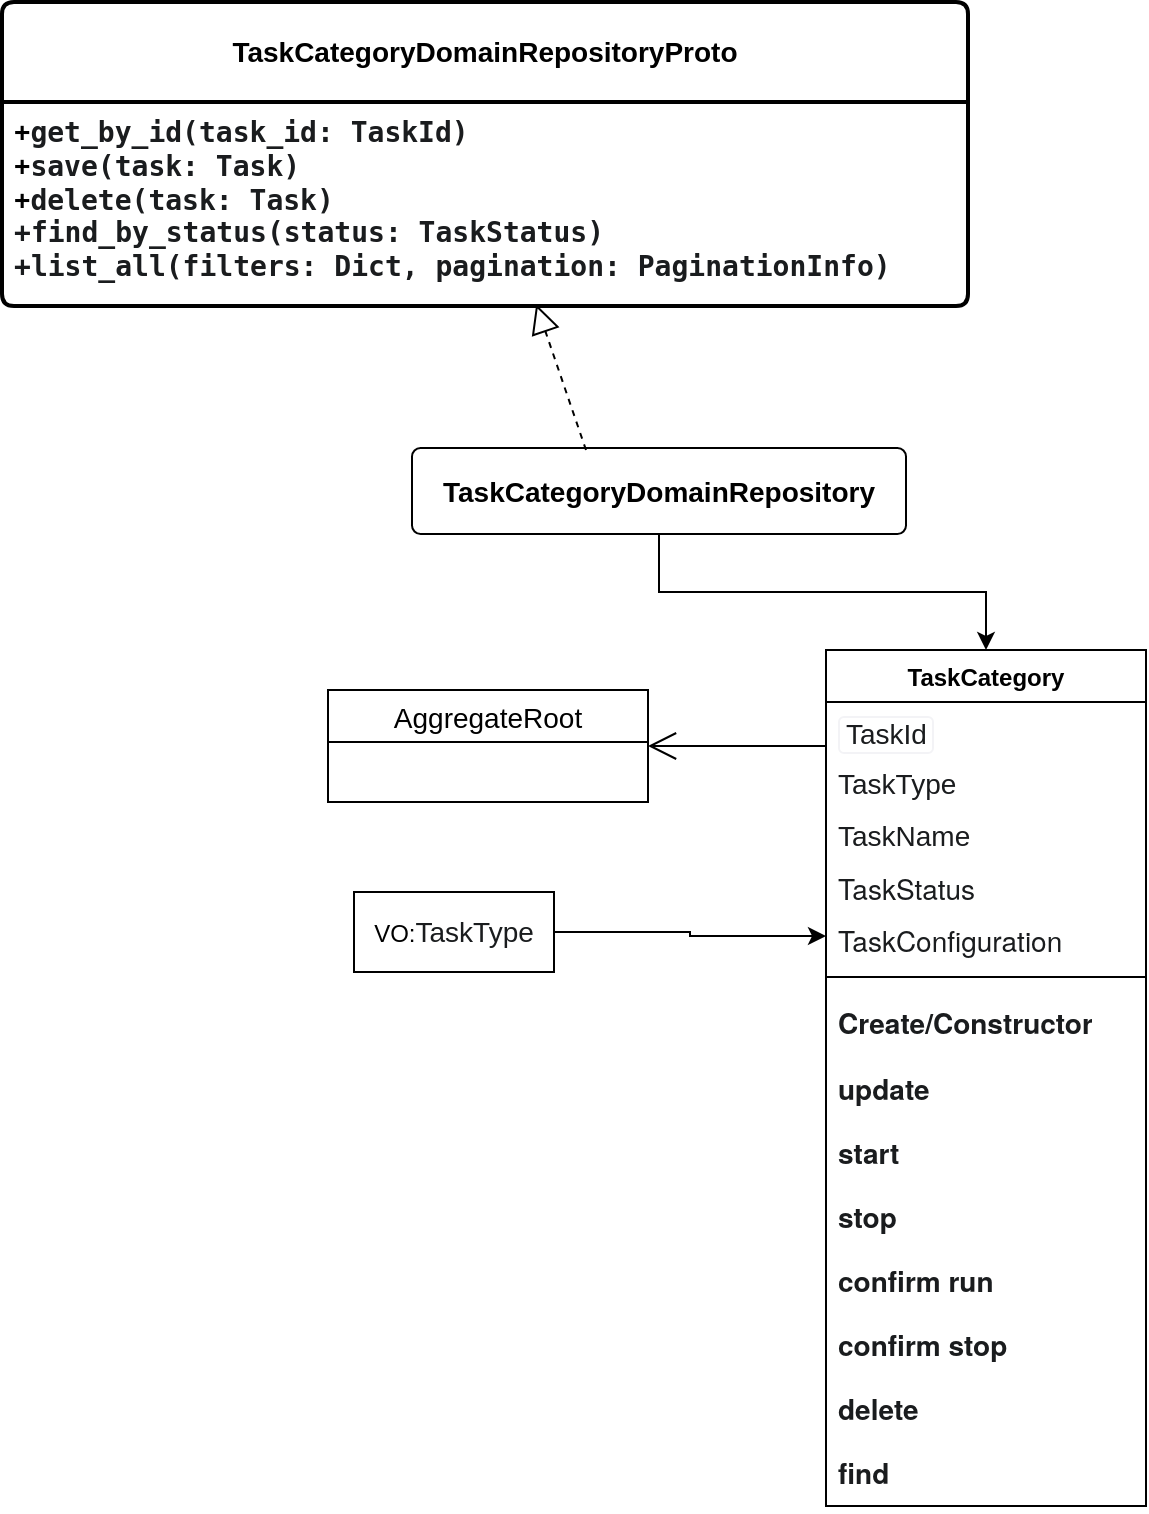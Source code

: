 <mxfile version="26.2.3">
  <diagram id="C5RBs43oDa-KdzZeNtuy" name="Page-1">
    <mxGraphModel dx="3210" dy="815" grid="0" gridSize="10" guides="0" tooltips="1" connect="1" arrows="1" fold="1" page="1" pageScale="1" pageWidth="827" pageHeight="1169" math="0" shadow="0">
      <root>
        <mxCell id="WIyWlLk6GJQsqaUBKTNV-0" />
        <mxCell id="WIyWlLk6GJQsqaUBKTNV-1" parent="WIyWlLk6GJQsqaUBKTNV-0" />
        <mxCell id="dV4LRJa494dda_OZsaT8-64" value="AggregateRoot" style="swimlane;fontStyle=0;childLayout=stackLayout;horizontal=1;startSize=26;horizontalStack=0;resizeParent=1;resizeParentMax=0;resizeLast=0;collapsible=1;marginBottom=0;align=center;fontSize=14;" vertex="1" parent="WIyWlLk6GJQsqaUBKTNV-1">
          <mxGeometry x="-758" y="970" width="160" height="56" as="geometry" />
        </mxCell>
        <mxCell id="dV4LRJa494dda_OZsaT8-72" value="" style="endArrow=open;endFill=1;endSize=12;html=1;rounded=0;entryX=1;entryY=0.5;entryDx=0;entryDy=0;" edge="1" parent="WIyWlLk6GJQsqaUBKTNV-1" target="dV4LRJa494dda_OZsaT8-64">
          <mxGeometry width="160" relative="1" as="geometry">
            <mxPoint x="-509" y="998" as="sourcePoint" />
            <mxPoint x="-376" y="991" as="targetPoint" />
          </mxGeometry>
        </mxCell>
        <mxCell id="dV4LRJa494dda_OZsaT8-74" value="TaskCategory" style="swimlane;fontStyle=1;align=center;verticalAlign=top;childLayout=stackLayout;horizontal=1;startSize=26;horizontalStack=0;resizeParent=1;resizeParentMax=0;resizeLast=0;collapsible=1;marginBottom=0;whiteSpace=wrap;html=1;" vertex="1" parent="WIyWlLk6GJQsqaUBKTNV-1">
          <mxGeometry x="-509" y="950" width="160" height="428" as="geometry">
            <mxRectangle x="-509" y="956" width="108" height="26" as="alternateBounds" />
          </mxGeometry>
        </mxCell>
        <mxCell id="dV4LRJa494dda_OZsaT8-75" value="&lt;div&gt;&lt;span style=&quot;box-sizing: border-box; color: rgb(26, 28, 30); background-color: rgb(255, 255, 255);&quot; class=&quot;ng-star-inserted&quot;&gt;&lt;span style=&quot;box-sizing: border-box; background-image: none; background-position: 0% 0%; background-size: auto; background-repeat: repeat; background-attachment: scroll; background-origin: padding-box; background-clip: border-box; border-color: rgb(243, 243, 246); border-style: solid; border-width: 0.667px; border-image: none 100% / 1 / 0 stretch; border-radius: 3px; padding: 0px 3px; display: inline-block;&quot; class=&quot;inline-code ng-star-inserted&quot;&gt;&lt;span style=&quot;box-sizing: border-box;&quot; class=&quot;ng-star-inserted&quot;&gt;&lt;font style=&quot;font-size: 14px;&quot; face=&quot;Helvetica&quot;&gt;TaskId&lt;/font&gt;&lt;/span&gt;&lt;/span&gt;&lt;/span&gt;&lt;/div&gt;" style="text;strokeColor=none;fillColor=none;align=left;verticalAlign=top;spacingLeft=4;spacingRight=4;overflow=hidden;rotatable=0;points=[[0,0.5],[1,0.5]];portConstraint=eastwest;whiteSpace=wrap;html=1;" vertex="1" parent="dV4LRJa494dda_OZsaT8-74">
          <mxGeometry y="26" width="160" height="26" as="geometry" />
        </mxCell>
        <mxCell id="dV4LRJa494dda_OZsaT8-78" value="&lt;span style=&quot;box-sizing: border-box; color: rgb(26, 28, 30); font-size: 14px; background-color: rgb(255, 255, 255);&quot; class=&quot;ng-star-inserted&quot;&gt;&lt;span style=&quot;box-sizing: border-box;&quot; class=&quot;ng-star-inserted&quot;&gt;&lt;font style=&quot;&quot; face=&quot;Helvetica&quot;&gt;TaskType&lt;/font&gt;&lt;/span&gt;&lt;/span&gt;" style="text;strokeColor=none;fillColor=none;align=left;verticalAlign=top;spacingLeft=4;spacingRight=4;overflow=hidden;rotatable=0;points=[[0,0.5],[1,0.5]];portConstraint=eastwest;whiteSpace=wrap;html=1;" vertex="1" parent="dV4LRJa494dda_OZsaT8-74">
          <mxGeometry y="52" width="160" height="26" as="geometry" />
        </mxCell>
        <mxCell id="Cmup_LVDTppKfUMg47Zp-8" value="&lt;span style=&quot;box-sizing: border-box; color: rgb(26, 28, 30); font-size: 14px; background-color: rgb(255, 255, 255);&quot; class=&quot;ng-star-inserted&quot;&gt;&lt;span style=&quot;box-sizing: border-box;&quot; class=&quot;ng-star-inserted&quot;&gt;&lt;font style=&quot;&quot; face=&quot;Helvetica&quot;&gt;TaskName&lt;/font&gt;&lt;/span&gt;&lt;/span&gt;" style="text;strokeColor=none;fillColor=none;align=left;verticalAlign=top;spacingLeft=4;spacingRight=4;overflow=hidden;rotatable=0;points=[[0,0.5],[1,0.5]];portConstraint=eastwest;whiteSpace=wrap;html=1;" vertex="1" parent="dV4LRJa494dda_OZsaT8-74">
          <mxGeometry y="78" width="160" height="26" as="geometry" />
        </mxCell>
        <mxCell id="dV4LRJa494dda_OZsaT8-79" value="&lt;span style=&quot;box-sizing: border-box; color: rgb(26, 28, 30); font-family: &amp;quot;Google Sans Text&amp;quot;, &amp;quot;Helvetica Neue&amp;quot;, sans-serif; font-size: 14px; background-color: rgb(255, 255, 255);&quot; class=&quot;ng-star-inserted&quot;&gt;&lt;span style=&quot;box-sizing: border-box;&quot; class=&quot;ng-star-inserted&quot;&gt;TaskStatus&lt;/span&gt;&lt;/span&gt;" style="text;strokeColor=none;fillColor=none;align=left;verticalAlign=top;spacingLeft=4;spacingRight=4;overflow=hidden;rotatable=0;points=[[0,0.5],[1,0.5]];portConstraint=eastwest;whiteSpace=wrap;html=1;" vertex="1" parent="dV4LRJa494dda_OZsaT8-74">
          <mxGeometry y="104" width="160" height="26" as="geometry" />
        </mxCell>
        <mxCell id="dV4LRJa494dda_OZsaT8-80" value="&lt;span style=&quot;box-sizing: border-box; color: rgb(26, 28, 30); font-family: &amp;quot;Google Sans Text&amp;quot;, &amp;quot;Helvetica Neue&amp;quot;, sans-serif; font-size: 14px; background-color: rgb(255, 255, 255);&quot; class=&quot;ng-star-inserted&quot;&gt;&lt;span style=&quot;box-sizing: border-box;&quot; class=&quot;ng-star-inserted&quot;&gt;TaskConfiguration&lt;/span&gt;&lt;/span&gt;" style="text;strokeColor=none;fillColor=none;align=left;verticalAlign=top;spacingLeft=4;spacingRight=4;overflow=hidden;rotatable=0;points=[[0,0.5],[1,0.5]];portConstraint=eastwest;whiteSpace=wrap;html=1;" vertex="1" parent="dV4LRJa494dda_OZsaT8-74">
          <mxGeometry y="130" width="160" height="26" as="geometry" />
        </mxCell>
        <mxCell id="dV4LRJa494dda_OZsaT8-76" value="" style="line;strokeWidth=1;fillColor=none;align=left;verticalAlign=middle;spacingTop=-1;spacingLeft=3;spacingRight=3;rotatable=0;labelPosition=right;points=[];portConstraint=eastwest;strokeColor=inherit;" vertex="1" parent="dV4LRJa494dda_OZsaT8-74">
          <mxGeometry y="156" width="160" height="15" as="geometry" />
        </mxCell>
        <mxCell id="dV4LRJa494dda_OZsaT8-86" value="&lt;strong style=&quot;box-sizing: border-box; color: rgb(26, 28, 30); font-family: &amp;quot;Google Sans Text&amp;quot;, &amp;quot;Helvetica Neue&amp;quot;, sans-serif; font-size: 14px; background-color: rgb(255, 255, 255);&quot; class=&quot;ng-star-inserted&quot;&gt;&lt;span style=&quot;box-sizing: border-box;&quot; class=&quot;ng-star-inserted&quot;&gt;Create/Constructor&lt;/span&gt;&lt;/strong&gt;" style="text;strokeColor=none;fillColor=none;align=left;verticalAlign=top;spacingLeft=4;spacingRight=4;overflow=hidden;rotatable=0;points=[[0,0.5],[1,0.5]];portConstraint=eastwest;whiteSpace=wrap;html=1;" vertex="1" parent="dV4LRJa494dda_OZsaT8-74">
          <mxGeometry y="171" width="160" height="33" as="geometry" />
        </mxCell>
        <mxCell id="Cmup_LVDTppKfUMg47Zp-1" value="&lt;strong style=&quot;box-sizing: border-box; color: rgb(26, 28, 30); font-family: &amp;quot;Google Sans Text&amp;quot;, &amp;quot;Helvetica Neue&amp;quot;, sans-serif; font-size: 14px; background-color: rgb(255, 255, 255);&quot; class=&quot;ng-star-inserted&quot;&gt;&lt;span style=&quot;box-sizing: border-box;&quot; class=&quot;ng-star-inserted&quot;&gt;update&lt;/span&gt;&lt;/strong&gt;" style="text;strokeColor=none;fillColor=none;align=left;verticalAlign=top;spacingLeft=4;spacingRight=4;overflow=hidden;rotatable=0;points=[[0,0.5],[1,0.5]];portConstraint=eastwest;whiteSpace=wrap;html=1;" vertex="1" parent="dV4LRJa494dda_OZsaT8-74">
          <mxGeometry y="204" width="160" height="32" as="geometry" />
        </mxCell>
        <mxCell id="Cmup_LVDTppKfUMg47Zp-2" value="&lt;font face=&quot;Google Sans Text, Helvetica Neue, sans-serif&quot; color=&quot;#1a1c1e&quot;&gt;&lt;span style=&quot;font-size: 14px; background-color: rgb(255, 255, 255);&quot;&gt;&lt;b&gt;start&lt;/b&gt;&lt;/span&gt;&lt;/font&gt;" style="text;strokeColor=none;fillColor=none;align=left;verticalAlign=top;spacingLeft=4;spacingRight=4;overflow=hidden;rotatable=0;points=[[0,0.5],[1,0.5]];portConstraint=eastwest;whiteSpace=wrap;html=1;" vertex="1" parent="dV4LRJa494dda_OZsaT8-74">
          <mxGeometry y="236" width="160" height="32" as="geometry" />
        </mxCell>
        <mxCell id="Cmup_LVDTppKfUMg47Zp-4" value="&lt;strong style=&quot;box-sizing: border-box; color: rgb(26, 28, 30); font-family: &amp;quot;Google Sans Text&amp;quot;, &amp;quot;Helvetica Neue&amp;quot;, sans-serif; font-size: 14px; background-color: rgb(255, 255, 255);&quot; class=&quot;ng-star-inserted&quot;&gt;&lt;span style=&quot;box-sizing: border-box;&quot; class=&quot;ng-star-inserted&quot;&gt;stop&lt;/span&gt;&lt;/strong&gt;" style="text;strokeColor=none;fillColor=none;align=left;verticalAlign=top;spacingLeft=4;spacingRight=4;overflow=hidden;rotatable=0;points=[[0,0.5],[1,0.5]];portConstraint=eastwest;whiteSpace=wrap;html=1;" vertex="1" parent="dV4LRJa494dda_OZsaT8-74">
          <mxGeometry y="268" width="160" height="32" as="geometry" />
        </mxCell>
        <mxCell id="Cmup_LVDTppKfUMg47Zp-5" value="&lt;strong style=&quot;box-sizing: border-box; color: rgb(26, 28, 30); font-family: &amp;quot;Google Sans Text&amp;quot;, &amp;quot;Helvetica Neue&amp;quot;, sans-serif; font-size: 14px; background-color: rgb(255, 255, 255);&quot; class=&quot;ng-star-inserted&quot;&gt;&lt;span style=&quot;box-sizing: border-box;&quot; class=&quot;ng-star-inserted&quot;&gt;confirm run&lt;/span&gt;&lt;/strong&gt;" style="text;strokeColor=none;fillColor=none;align=left;verticalAlign=top;spacingLeft=4;spacingRight=4;overflow=hidden;rotatable=0;points=[[0,0.5],[1,0.5]];portConstraint=eastwest;whiteSpace=wrap;html=1;" vertex="1" parent="dV4LRJa494dda_OZsaT8-74">
          <mxGeometry y="300" width="160" height="32" as="geometry" />
        </mxCell>
        <mxCell id="Cmup_LVDTppKfUMg47Zp-6" value="&lt;strong style=&quot;box-sizing: border-box; color: rgb(26, 28, 30); font-family: &amp;quot;Google Sans Text&amp;quot;, &amp;quot;Helvetica Neue&amp;quot;, sans-serif; font-size: 14px; background-color: rgb(255, 255, 255);&quot; class=&quot;ng-star-inserted&quot;&gt;&lt;span style=&quot;box-sizing: border-box;&quot; class=&quot;ng-star-inserted&quot;&gt;confirm stop&lt;/span&gt;&lt;/strong&gt;" style="text;strokeColor=none;fillColor=none;align=left;verticalAlign=top;spacingLeft=4;spacingRight=4;overflow=hidden;rotatable=0;points=[[0,0.5],[1,0.5]];portConstraint=eastwest;whiteSpace=wrap;html=1;" vertex="1" parent="dV4LRJa494dda_OZsaT8-74">
          <mxGeometry y="332" width="160" height="32" as="geometry" />
        </mxCell>
        <mxCell id="Cmup_LVDTppKfUMg47Zp-9" value="&lt;strong style=&quot;box-sizing: border-box; color: rgb(26, 28, 30); font-family: &amp;quot;Google Sans Text&amp;quot;, &amp;quot;Helvetica Neue&amp;quot;, sans-serif; font-size: 14px; background-color: rgb(255, 255, 255);&quot; class=&quot;ng-star-inserted&quot;&gt;&lt;span style=&quot;box-sizing: border-box;&quot; class=&quot;ng-star-inserted&quot;&gt;delete&lt;/span&gt;&lt;/strong&gt;" style="text;strokeColor=none;fillColor=none;align=left;verticalAlign=top;spacingLeft=4;spacingRight=4;overflow=hidden;rotatable=0;points=[[0,0.5],[1,0.5]];portConstraint=eastwest;whiteSpace=wrap;html=1;" vertex="1" parent="dV4LRJa494dda_OZsaT8-74">
          <mxGeometry y="364" width="160" height="32" as="geometry" />
        </mxCell>
        <mxCell id="Cmup_LVDTppKfUMg47Zp-10" value="&lt;font face=&quot;Google Sans Text, Helvetica Neue, sans-serif&quot; color=&quot;#1a1c1e&quot;&gt;&lt;span style=&quot;font-size: 14px; background-color: rgb(255, 255, 255);&quot;&gt;&lt;b&gt;find&lt;/b&gt;&lt;/span&gt;&lt;/font&gt;" style="text;strokeColor=none;fillColor=none;align=left;verticalAlign=top;spacingLeft=4;spacingRight=4;overflow=hidden;rotatable=0;points=[[0,0.5],[1,0.5]];portConstraint=eastwest;whiteSpace=wrap;html=1;" vertex="1" parent="dV4LRJa494dda_OZsaT8-74">
          <mxGeometry y="396" width="160" height="32" as="geometry" />
        </mxCell>
        <mxCell id="Cmup_LVDTppKfUMg47Zp-12" style="edgeStyle=orthogonalEdgeStyle;rounded=0;orthogonalLoop=1;jettySize=auto;html=1;exitX=0.5;exitY=1;exitDx=0;exitDy=0;" edge="1" parent="WIyWlLk6GJQsqaUBKTNV-1" source="Cmup_LVDTppKfUMg47Zp-11" target="dV4LRJa494dda_OZsaT8-74">
          <mxGeometry relative="1" as="geometry" />
        </mxCell>
        <mxCell id="Cmup_LVDTppKfUMg47Zp-11" value="&lt;font face=&quot;Helvetica&quot; style=&quot;font-size: 14px;&quot;&gt;&lt;b&gt;TaskCategoryDomainRepository&lt;/b&gt;&lt;/font&gt;" style="rounded=1;arcSize=10;whiteSpace=wrap;html=1;align=center;" vertex="1" parent="WIyWlLk6GJQsqaUBKTNV-1">
          <mxGeometry x="-716" y="849" width="247" height="43" as="geometry" />
        </mxCell>
        <mxCell id="Cmup_LVDTppKfUMg47Zp-13" value="&lt;b&gt;TaskCategoryDomainRepositoryProto&lt;/b&gt;" style="swimlane;childLayout=stackLayout;horizontal=1;startSize=50;horizontalStack=0;rounded=1;fontSize=14;fontStyle=0;strokeWidth=2;resizeParent=0;resizeLast=1;shadow=0;dashed=0;align=center;arcSize=4;whiteSpace=wrap;html=1;" vertex="1" parent="WIyWlLk6GJQsqaUBKTNV-1">
          <mxGeometry x="-921" y="626" width="483" height="152" as="geometry" />
        </mxCell>
        <mxCell id="Cmup_LVDTppKfUMg47Zp-14" value="&lt;font style=&quot;font-size: 14px;&quot;&gt;&lt;b&gt;+&lt;span style=&quot;color: rgb(26, 28, 30); font-family: &amp;quot;DM Mono&amp;quot;, monospace; background-color: rgb(255, 255, 255);&quot;&gt;get_by_id(task_id: TaskId)&lt;/span&gt;&lt;br&gt;+&lt;span style=&quot;color: rgb(26, 28, 30); font-family: &amp;quot;DM Mono&amp;quot;, monospace; background-color: rgb(255, 255, 255);&quot;&gt;save(task: Task)&lt;/span&gt;&lt;br&gt;+&lt;span style=&quot;color: rgb(26, 28, 30); font-family: &amp;quot;DM Mono&amp;quot;, monospace; background-color: rgb(255, 255, 255);&quot;&gt;delete(task: Task)&lt;/span&gt;&lt;/b&gt;&lt;/font&gt;&lt;div&gt;&lt;font style=&quot;font-size: 14px;&quot;&gt;&lt;b&gt;&lt;font style=&quot;&quot;&gt;&lt;span style=&quot;color: rgb(26, 28, 30); font-family: &amp;quot;DM Mono&amp;quot;, monospace; background-color: rgb(255, 255, 255);&quot;&gt;+&lt;/span&gt;&lt;/font&gt;&lt;span style=&quot;background-color: rgb(255, 255, 255); color: rgb(26, 28, 30); font-family: &amp;quot;DM Mono&amp;quot;, monospace;&quot;&gt;find_by_status(status: TaskStatus)&lt;/span&gt;&lt;/b&gt;&lt;/font&gt;&lt;/div&gt;&lt;div&gt;&lt;font style=&quot;font-size: 14px;&quot;&gt;&lt;b&gt;&lt;span style=&quot;background-color: rgb(255, 255, 255); color: rgb(26, 28, 30); font-family: &amp;quot;DM Mono&amp;quot;, monospace;&quot;&gt;+&lt;/span&gt;&lt;span style=&quot;background-color: rgb(255, 255, 255); color: rgb(26, 28, 30); font-family: &amp;quot;DM Mono&amp;quot;, monospace;&quot;&gt;list_all(filters: Dict, pagination: PaginationInfo)&lt;/span&gt;&lt;/b&gt;&lt;/font&gt;&lt;/div&gt;" style="align=left;strokeColor=none;fillColor=none;spacingLeft=4;spacingRight=4;fontSize=12;verticalAlign=top;resizable=0;rotatable=0;part=1;html=1;whiteSpace=wrap;" vertex="1" parent="Cmup_LVDTppKfUMg47Zp-13">
          <mxGeometry y="50" width="483" height="102" as="geometry" />
        </mxCell>
        <mxCell id="Cmup_LVDTppKfUMg47Zp-16" value="" style="endArrow=block;dashed=1;endFill=0;endSize=12;html=1;rounded=0;entryX=0.553;entryY=0.992;entryDx=0;entryDy=0;entryPerimeter=0;" edge="1" parent="WIyWlLk6GJQsqaUBKTNV-1" target="Cmup_LVDTppKfUMg47Zp-14">
          <mxGeometry width="160" relative="1" as="geometry">
            <mxPoint x="-629" y="850" as="sourcePoint" />
            <mxPoint x="-469" y="850" as="targetPoint" />
          </mxGeometry>
        </mxCell>
        <mxCell id="Cmup_LVDTppKfUMg47Zp-18" style="edgeStyle=orthogonalEdgeStyle;rounded=0;orthogonalLoop=1;jettySize=auto;html=1;exitX=1;exitY=0.5;exitDx=0;exitDy=0;entryX=0;entryY=0.5;entryDx=0;entryDy=0;" edge="1" parent="WIyWlLk6GJQsqaUBKTNV-1" source="Cmup_LVDTppKfUMg47Zp-17" target="dV4LRJa494dda_OZsaT8-80">
          <mxGeometry relative="1" as="geometry" />
        </mxCell>
        <mxCell id="Cmup_LVDTppKfUMg47Zp-17" value="VO:&lt;span style=&quot;color: rgb(26, 28, 30); font-size: 14px; text-align: left; background-color: rgb(255, 255, 255);&quot;&gt;TaskType&lt;/span&gt;" style="whiteSpace=wrap;html=1;align=center;" vertex="1" parent="WIyWlLk6GJQsqaUBKTNV-1">
          <mxGeometry x="-745" y="1071" width="100" height="40" as="geometry" />
        </mxCell>
      </root>
    </mxGraphModel>
  </diagram>
</mxfile>
